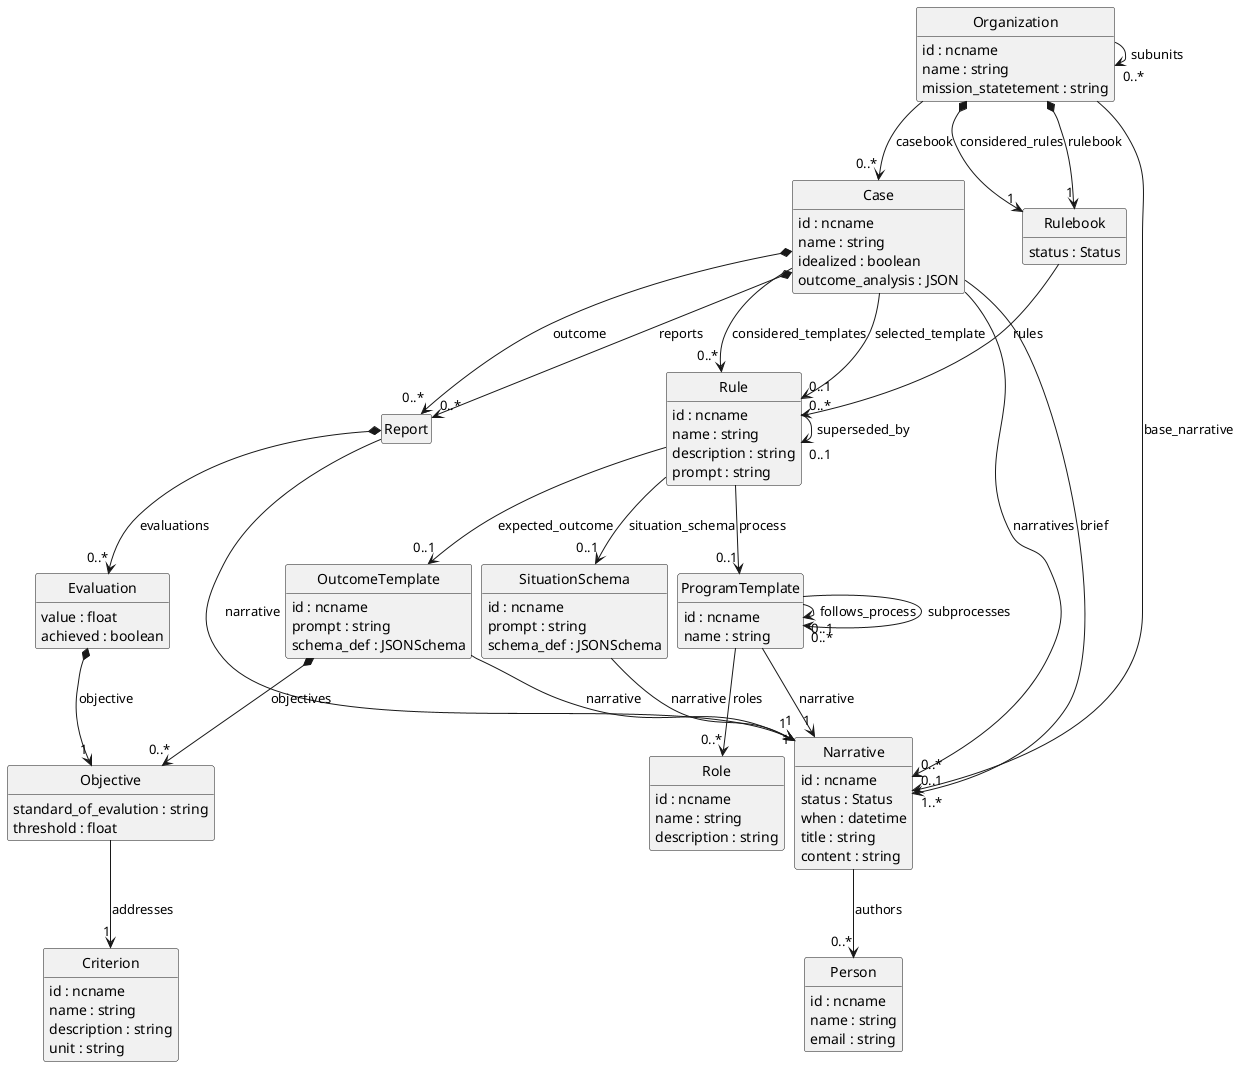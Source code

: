 @startuml
skinparam nodesep 10
hide circle
hide empty members
class "SituationSchema" [[{None}]] {
    {field} id : ncname  
    {field} prompt : string  
    {field} schema_def : JSONSchema  
}
class "Narrative" [[{A narrative description of either a concrete or abstracted Case or ProgramTemplate. There can be many narratives.}]] {
    {field} id : ncname  
    {field} status : Status  
    {field} when : datetime  
    {field} title : string  
    {field} content : string  
}
class "Rule" [[{The template that describes an entry in our best practice workbook, consisting of an (abstracted) situation we try to solve, and the process we intend to use to solve it.}]] {
    {field} id : ncname  
    {field} name : string  
    {field} description : string  
    {field} prompt : string  
}
"SituationSchema" --> "1" "Narrative" : "narrative"
"Rule" --> "0..1" "SituationSchema" : "situation_schema"
class "Rulebook" [[{A set of rules}]] {
    {field} status : Status  
}
class "Organization" [[{An organization where persons work}]] {
    {field} id : ncname  
    {field} name : string  
    {field} mission_statetement : string  
}
"Rulebook" --> "0..*" "Rule" : "rules"
"Organization" *--> "1" "Rulebook" : "considered_rules"
"Organization" *--> "1" "Rulebook" : "rulebook"
class "OutcomeTemplate" [[{A template that describes a category of outcome we expect at the end of a ProcessTemplate, and especially the criteria we intend to measure at the end of the process.}]] {
    {field} id : ncname  
    {field} prompt : string  
    {field} schema_def : JSONSchema  
}
class "ProgramTemplate" [[{The actual process we will use to solve a given problem.}]] {
    {field} id : ncname  
    {field} name : string  
}
class "Case" [[{The narrative description of an individual work unit we have solved or intend to solve.}]] {
    {field} id : ncname  
    {field} name : string  
    {field} idealized : boolean  
    {field} outcome_analysis : JSON  
}
"Rule" --> "0..1" "Rule" : "superseded_by"
"Rule" --> "0..1" "OutcomeTemplate" : "expected_outcome"
"Rule" --> "0..1" "ProgramTemplate" : "process"
"Case" --> "0..*" "Rule" : "considered_templates"
"Case" --> "0..1" "Rule" : "selected_template"
class "Role" [[{A process involves certain actors playing certain roles in the process. This describes the roles.}]] {
    {field} id : ncname  
    {field} name : string  
    {field} description : string  
}
"ProgramTemplate" --> "0..*" "Role" : "roles"
class "Report" [[{A report contains a narrative and evaluations}]] {

}
class "Evaluation" [[{The evaluation of an outcome with respect to one of the Program's Criteria}]] {
    {field} value : float  
    {field} achieved : boolean  
}
"Report" *--> "0..*" "Evaluation" : "evaluations"
"Report" --> "1" "Narrative" : "narrative"
"Case" *--> "0..*" "Report" : "outcome"
"Case" *--> "0..*" "Report" : "reports"
"ProgramTemplate" --> "0..1" "ProgramTemplate" : "follows_process"
"ProgramTemplate" --> "0..*" "ProgramTemplate" : "subprocesses"
"ProgramTemplate" --> "1" "Narrative" : "narrative"
class "Person" [[{A person involved in a process}]] {
    {field} id : ncname  
    {field} name : string  
    {field} email : string  
}
"Narrative" --> "0..*" "Person" : "authors"
class "Objective" [[{None}]] {
    {field} standard_of_evalution : string  
    {field} threshold : float  
}
"OutcomeTemplate" *--> "0..*" "Objective" : "objectives"
"OutcomeTemplate" --> "1" "Narrative" : "narrative"
"Organization" --> "0..*" "Case" : "casebook"
"Organization" --> "0..*" "Organization" : "subunits"
"Organization" --> "0..1" "Narrative" : "base_narrative"
class "Criterion" [[{A description of a criterion by which outcomes will be evaluated. E.g. A KPI is a Criterion.}]] {
    {field} id : ncname  
    {field} name : string  
    {field} description : string  
    {field} unit : string  
}
"Objective" --> "1" "Criterion" : "addresses"
"Evaluation" *--> "1" "Objective" : "objective"
"Case" --> "1..*" "Narrative" : "brief"
"Case" --> "0..*" "Narrative" : "narratives"
@enduml

